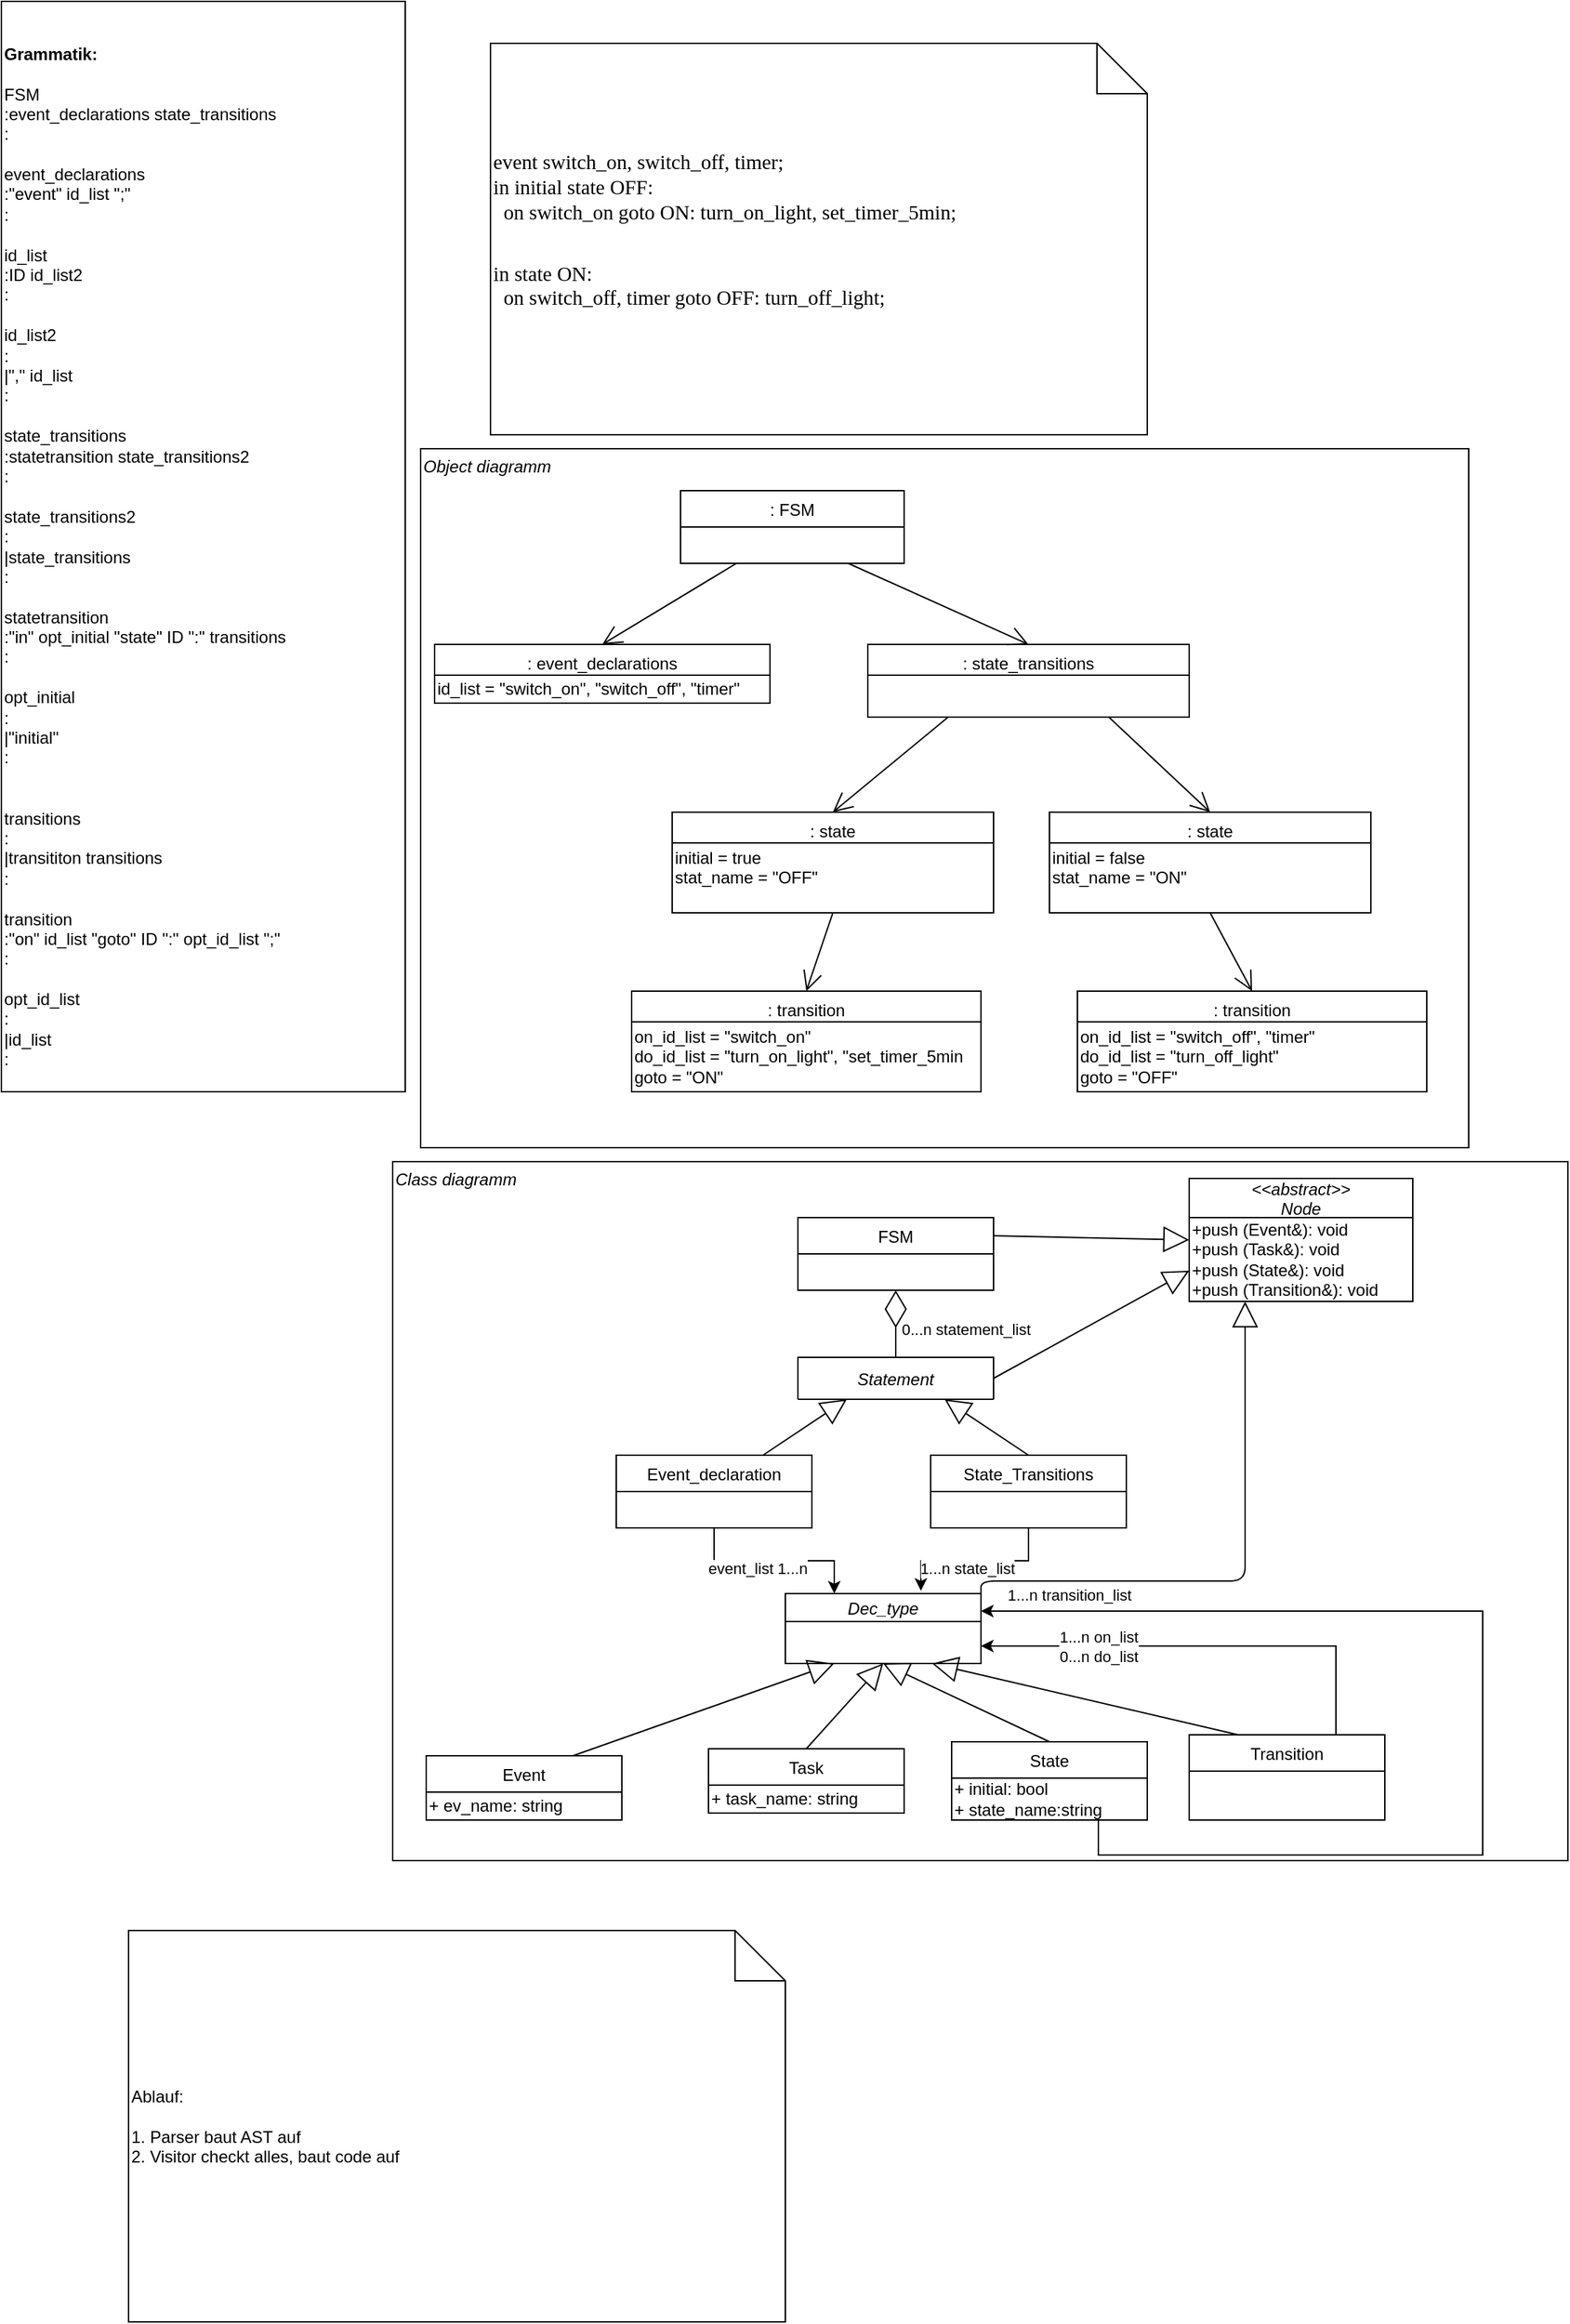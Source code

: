 <mxfile version="13.9.0" type="github">
  <diagram id="VAAiEscxtQo0bk0bTV3w" name="Page-1">
    <mxGraphModel dx="901" dy="451" grid="1" gridSize="10" guides="1" tooltips="1" connect="1" arrows="1" fold="1" page="1" pageScale="1" pageWidth="827" pageHeight="1169" math="0" shadow="0" extFonts="Permanent Marker^https://fonts.googleapis.com/css?family=Permanent+Marker">
      <root>
        <mxCell id="0" />
        <mxCell id="1" parent="0" />
        <mxCell id="qd86TqnkqC9Rq4TNaDRR-52" value="&lt;div&gt;&lt;i&gt;Object diagramm&lt;/i&gt;&lt;/div&gt;&lt;div&gt;&lt;i&gt;&lt;br&gt;&lt;/i&gt;&lt;/div&gt;&lt;div&gt;&lt;i&gt;&lt;br&gt;&lt;/i&gt;&lt;/div&gt;&lt;div&gt;&lt;i&gt;&lt;br&gt;&lt;/i&gt;&lt;/div&gt;&lt;div&gt;&lt;i&gt;&lt;br&gt;&lt;/i&gt;&lt;/div&gt;&lt;div&gt;&lt;i&gt;&lt;br&gt;&lt;/i&gt;&lt;/div&gt;&lt;div&gt;&lt;i&gt;&lt;br&gt;&lt;/i&gt;&lt;/div&gt;&lt;div&gt;&lt;i&gt;&lt;br&gt;&lt;/i&gt;&lt;/div&gt;&lt;div&gt;&lt;i&gt;&lt;br&gt;&lt;/i&gt;&lt;/div&gt;&lt;div&gt;&lt;i&gt;&lt;br&gt;&lt;/i&gt;&lt;/div&gt;&lt;div&gt;&lt;i&gt;&lt;br&gt;&lt;/i&gt;&lt;/div&gt;&lt;div&gt;&lt;i&gt;&lt;br&gt;&lt;/i&gt;&lt;/div&gt;&lt;div&gt;&lt;i&gt;&lt;br&gt;&lt;/i&gt;&lt;/div&gt;&lt;div&gt;&lt;i&gt;&lt;br&gt;&lt;/i&gt;&lt;/div&gt;&lt;div&gt;&lt;i&gt;&lt;br&gt;&lt;/i&gt;&lt;/div&gt;&lt;div&gt;&lt;i&gt;&lt;br&gt;&lt;/i&gt;&lt;/div&gt;&lt;div&gt;&lt;i&gt;&lt;br&gt;&lt;/i&gt;&lt;/div&gt;&lt;div&gt;&lt;i&gt;&lt;br&gt;&lt;/i&gt;&lt;/div&gt;&lt;div&gt;&lt;i&gt;&lt;br&gt;&lt;/i&gt;&lt;/div&gt;&lt;div&gt;&lt;i&gt;&lt;br&gt;&lt;/i&gt;&lt;/div&gt;&lt;div&gt;&lt;i&gt;&lt;br&gt;&lt;/i&gt;&lt;/div&gt;&lt;div&gt;&lt;i&gt;&lt;br&gt;&lt;/i&gt;&lt;/div&gt;&lt;div&gt;&lt;i&gt;&lt;br&gt;&lt;/i&gt;&lt;/div&gt;&lt;div&gt;&lt;i&gt;&lt;br&gt;&lt;/i&gt;&lt;/div&gt;&lt;div&gt;&lt;i&gt;&lt;br&gt;&lt;/i&gt;&lt;/div&gt;&lt;div&gt;&lt;i&gt;&lt;br&gt;&lt;/i&gt;&lt;/div&gt;&lt;div&gt;&lt;i&gt;&lt;br&gt;&lt;/i&gt;&lt;/div&gt;&lt;div&gt;&lt;i&gt;&lt;br&gt;&lt;/i&gt;&lt;/div&gt;&lt;div&gt;&lt;i&gt;&lt;br&gt;&lt;/i&gt;&lt;/div&gt;&lt;div&gt;&lt;i&gt;&lt;br&gt;&lt;/i&gt;&lt;/div&gt;&lt;div&gt;&lt;i&gt;&lt;br&gt;&lt;/i&gt;&lt;/div&gt;&lt;div&gt;&lt;i&gt;&lt;br&gt;&lt;/i&gt;&lt;/div&gt;&lt;div&gt;&lt;i&gt;&lt;br&gt;&lt;/i&gt;&lt;/div&gt;&lt;div&gt;&lt;i&gt;&lt;br&gt;&lt;/i&gt;&lt;/div&gt;" style="rounded=0;whiteSpace=wrap;html=1;align=left;" parent="1" vertex="1">
          <mxGeometry x="340" y="350" width="750" height="500" as="geometry" />
        </mxCell>
        <mxCell id="qd86TqnkqC9Rq4TNaDRR-1" value="&lt;div align=&quot;left&quot;&gt;&lt;br&gt;&lt;/div&gt;&lt;div align=&quot;left&quot;&gt;&lt;b&gt;Grammatik:&lt;/b&gt;&lt;/div&gt;&lt;div align=&quot;left&quot;&gt;&lt;b&gt;&lt;br&gt;&lt;/b&gt;&lt;/div&gt;&lt;div align=&quot;left&quot;&gt;FSM&lt;/div&gt;&lt;div align=&quot;left&quot;&gt;:event_declarations state_transitions&lt;br&gt;&lt;/div&gt;&lt;div align=&quot;left&quot;&gt;:&lt;/div&gt;&lt;div align=&quot;left&quot;&gt;&lt;br&gt;&lt;/div&gt;&lt;div align=&quot;left&quot;&gt;event_declarations&lt;/div&gt;&lt;div align=&quot;left&quot;&gt;:&quot;event&quot; id_list &quot;;&quot;&lt;/div&gt;&lt;div align=&quot;left&quot;&gt;:&lt;/div&gt;&lt;div align=&quot;left&quot;&gt;&lt;br&gt;&lt;/div&gt;&lt;div align=&quot;left&quot;&gt;id_list&lt;/div&gt;&lt;div align=&quot;left&quot;&gt;:ID id_list2&lt;/div&gt;&lt;div align=&quot;left&quot;&gt;:&lt;/div&gt;&lt;div align=&quot;left&quot;&gt;&lt;br&gt;&lt;/div&gt;&lt;div align=&quot;left&quot;&gt;id_list2&lt;/div&gt;&lt;div align=&quot;left&quot;&gt;:&lt;/div&gt;&lt;div align=&quot;left&quot;&gt;|&quot;,&quot; id_list&lt;/div&gt;&lt;div align=&quot;left&quot;&gt;:&lt;/div&gt;&lt;div align=&quot;left&quot;&gt;&lt;br&gt;&lt;/div&gt;&lt;div align=&quot;left&quot;&gt;state_transitions&lt;/div&gt;&lt;div align=&quot;left&quot;&gt;:statetransition state_transitions2&lt;/div&gt;&lt;div align=&quot;left&quot;&gt;:&lt;/div&gt;&lt;div align=&quot;left&quot;&gt;&lt;br&gt;&lt;/div&gt;&lt;div align=&quot;left&quot;&gt;state_transitions2&lt;/div&gt;&lt;div align=&quot;left&quot;&gt;:&lt;/div&gt;&lt;div align=&quot;left&quot;&gt;|state_transitions&lt;/div&gt;&lt;div align=&quot;left&quot;&gt;:&lt;/div&gt;&lt;div align=&quot;left&quot;&gt;&lt;br&gt;&lt;/div&gt;&lt;div align=&quot;left&quot;&gt;statetransition&lt;/div&gt;&lt;div align=&quot;left&quot;&gt;:&quot;in&quot; opt_initial &quot;state&quot; ID &quot;:&quot; transitions&lt;/div&gt;&lt;div align=&quot;left&quot;&gt;:&lt;/div&gt;&lt;div align=&quot;left&quot;&gt;&lt;br&gt;&lt;/div&gt;&lt;div align=&quot;left&quot;&gt;opt_initial&lt;/div&gt;&lt;div align=&quot;left&quot;&gt;:&lt;/div&gt;&lt;div align=&quot;left&quot;&gt;|&quot;initial&quot;&lt;/div&gt;&lt;div align=&quot;left&quot;&gt;:&lt;/div&gt;&lt;div align=&quot;left&quot;&gt;&lt;br&gt;&lt;/div&gt;&lt;div align=&quot;left&quot;&gt;&lt;br&gt;&lt;/div&gt;&lt;div align=&quot;left&quot;&gt;transitions&lt;/div&gt;&lt;div align=&quot;left&quot;&gt;:&lt;/div&gt;&lt;div align=&quot;left&quot;&gt;|transititon transitions&lt;/div&gt;&lt;div align=&quot;left&quot;&gt;:&lt;/div&gt;&lt;div align=&quot;left&quot;&gt;&lt;br&gt;&lt;/div&gt;&lt;div align=&quot;left&quot;&gt;transition&lt;/div&gt;&lt;div align=&quot;left&quot;&gt;:&quot;on&quot; id_list &quot;goto&quot; ID &quot;:&quot; opt_id_list &quot;;&quot;&lt;/div&gt;&lt;div align=&quot;left&quot;&gt;:&lt;/div&gt;&lt;div align=&quot;left&quot;&gt;&lt;br&gt;&lt;/div&gt;&lt;div align=&quot;left&quot;&gt;opt_id_list&lt;/div&gt;&lt;div align=&quot;left&quot;&gt;:&lt;/div&gt;&lt;div align=&quot;left&quot;&gt;|id_list&lt;/div&gt;&lt;div align=&quot;left&quot;&gt;:&lt;br&gt;&lt;/div&gt;" style="rounded=0;whiteSpace=wrap;html=1;align=left;" parent="1" vertex="1">
          <mxGeometry x="40" y="30" width="289" height="780" as="geometry" />
        </mxCell>
        <mxCell id="qd86TqnkqC9Rq4TNaDRR-13" value=": event_declarations" style="swimlane;fontStyle=0;align=center;verticalAlign=top;childLayout=stackLayout;horizontal=1;startSize=22;horizontalStack=0;resizeParent=1;resizeParentMax=0;resizeLast=0;collapsible=1;marginBottom=0;" parent="1" vertex="1">
          <mxGeometry x="350" y="490" width="240" height="42" as="geometry" />
        </mxCell>
        <mxCell id="qd86TqnkqC9Rq4TNaDRR-26" value="id_list = &quot;switch_on&quot;, &quot;switch_off&quot;, &quot;timer&quot;" style="text;html=1;align=left;verticalAlign=middle;resizable=0;points=[];autosize=1;" parent="qd86TqnkqC9Rq4TNaDRR-13" vertex="1">
          <mxGeometry y="22" width="240" height="20" as="geometry" />
        </mxCell>
        <mxCell id="qd86TqnkqC9Rq4TNaDRR-18" value=": FSM" style="swimlane;fontStyle=0;align=center;verticalAlign=top;childLayout=stackLayout;horizontal=1;startSize=26;horizontalStack=0;resizeParent=1;resizeParentMax=0;resizeLast=0;collapsible=1;marginBottom=0;" parent="1" vertex="1">
          <mxGeometry x="526" y="380" width="160" height="52" as="geometry" />
        </mxCell>
        <mxCell id="qd86TqnkqC9Rq4TNaDRR-20" value="&lt;br&gt;&lt;div align=&quot;left&quot;&gt;&lt;code style=&quot;margin: 0in ; font-family: &amp;#34;consolas&amp;#34; ; font-size: 11.0pt&quot;&gt;event switch_on, switch_off, timer;&lt;/code&gt;&lt;code style=&quot;margin: 0in ; font-family: &amp;#34;consolas&amp;#34; ; font-size: 11.0pt&quot;&gt;&lt;br&gt;&lt;/code&gt;&lt;/div&gt;&lt;div align=&quot;left&quot;&gt;&lt;code style=&quot;margin: 0in ; font-family: &amp;#34;consolas&amp;#34; ; font-size: 11.0pt&quot;&gt;in initia&lt;/code&gt;&lt;code style=&quot;margin: 0in ; font-family: &amp;#34;consolas&amp;#34; ; font-size: 11.0pt&quot;&gt;l state OFF:&lt;/code&gt;&lt;code style=&quot;margin: 0in ; font-family: &amp;#34;consolas&amp;#34; ; font-size: 11.0pt&quot;&gt;&lt;br&gt;&lt;/code&gt;&lt;/div&gt;&lt;div align=&quot;left&quot;&gt;&lt;code style=&quot;margin: 0in ; font-family: &amp;#34;consolas&amp;#34; ; font-size: 11.0pt&quot;&gt;&amp;nbsp; o&lt;/code&gt;&lt;code style=&quot;margin: 0in ; font-family: &amp;#34;consolas&amp;#34; ; font-size: 11.0pt&quot;&gt;n switch_on goto ON: turn_on_light, set_timer_5min;&lt;/code&gt;&lt;br&gt;&lt;br&gt;&lt;p&gt;&lt;code style=&quot;margin: 0in ; font-family: &amp;#34;consolas&amp;#34; ; font-size: 11.0pt&quot;&gt;in state ON:&lt;/code&gt;&lt;code style=&quot;margin: 0in ; font-family: &amp;#34;consolas&amp;#34; ; font-size: 11.0pt&quot;&gt;&lt;br&gt;&amp;nbsp; on&lt;/code&gt;&lt;code style=&quot;margin: 0in ; font-family: &amp;#34;consolas&amp;#34; ; font-size: 11.0pt&quot;&gt; switch_off, timer goto OFF: turn_off_light;&lt;/code&gt;&lt;br&gt;&lt;/p&gt;&lt;br&gt;&lt;/div&gt;" style="shape=note;size=36;whiteSpace=wrap;html=1;align=left;" parent="1" vertex="1">
          <mxGeometry x="390" y="60" width="470" height="280" as="geometry" />
        </mxCell>
        <mxCell id="qd86TqnkqC9Rq4TNaDRR-28" value="" style="endArrow=open;endFill=1;endSize=12;html=1;entryX=0.5;entryY=0;entryDx=0;entryDy=0;exitX=0.25;exitY=1;exitDx=0;exitDy=0;" parent="1" source="qd86TqnkqC9Rq4TNaDRR-18" target="qd86TqnkqC9Rq4TNaDRR-13" edge="1">
          <mxGeometry width="160" relative="1" as="geometry">
            <mxPoint x="430" y="830" as="sourcePoint" />
            <mxPoint x="590" y="830" as="targetPoint" />
          </mxGeometry>
        </mxCell>
        <mxCell id="qd86TqnkqC9Rq4TNaDRR-29" value=": state_transitions" style="swimlane;fontStyle=0;align=center;verticalAlign=top;childLayout=stackLayout;horizontal=1;startSize=22;horizontalStack=0;resizeParent=1;resizeParentMax=0;resizeLast=0;collapsible=1;marginBottom=0;" parent="1" vertex="1">
          <mxGeometry x="660" y="490" width="230" height="52" as="geometry" />
        </mxCell>
        <mxCell id="qd86TqnkqC9Rq4TNaDRR-34" value=": state" style="swimlane;fontStyle=0;align=center;verticalAlign=top;childLayout=stackLayout;horizontal=1;startSize=22;horizontalStack=0;resizeParent=1;resizeParentMax=0;resizeLast=0;collapsible=1;marginBottom=0;" parent="1" vertex="1">
          <mxGeometry x="520" y="610" width="230" height="72" as="geometry" />
        </mxCell>
        <mxCell id="qd86TqnkqC9Rq4TNaDRR-35" value="&lt;div align=&quot;left&quot;&gt;initial = true&lt;/div&gt;&lt;div align=&quot;left&quot;&gt;stat_name = &quot;OFF&quot;&lt;/div&gt;&lt;div align=&quot;left&quot;&gt;&lt;br&gt;&lt;/div&gt;" style="text;html=1;align=left;verticalAlign=middle;resizable=0;points=[];autosize=1;" parent="qd86TqnkqC9Rq4TNaDRR-34" vertex="1">
          <mxGeometry y="22" width="230" height="50" as="geometry" />
        </mxCell>
        <mxCell id="qd86TqnkqC9Rq4TNaDRR-37" value="" style="endArrow=open;endFill=1;endSize=12;html=1;entryX=0.5;entryY=0;entryDx=0;entryDy=0;exitX=0.75;exitY=1;exitDx=0;exitDy=0;" parent="1" source="qd86TqnkqC9Rq4TNaDRR-18" target="qd86TqnkqC9Rq4TNaDRR-29" edge="1">
          <mxGeometry width="160" relative="1" as="geometry">
            <mxPoint x="576" y="442" as="sourcePoint" />
            <mxPoint x="480" y="500" as="targetPoint" />
          </mxGeometry>
        </mxCell>
        <mxCell id="qd86TqnkqC9Rq4TNaDRR-38" value="" style="endArrow=open;endFill=1;endSize=12;html=1;entryX=0.5;entryY=0;entryDx=0;entryDy=0;exitX=0.25;exitY=1;exitDx=0;exitDy=0;" parent="1" source="qd86TqnkqC9Rq4TNaDRR-29" target="qd86TqnkqC9Rq4TNaDRR-34" edge="1">
          <mxGeometry width="160" relative="1" as="geometry">
            <mxPoint x="656" y="442" as="sourcePoint" />
            <mxPoint x="785" y="500" as="targetPoint" />
          </mxGeometry>
        </mxCell>
        <mxCell id="qd86TqnkqC9Rq4TNaDRR-39" value=": transition" style="swimlane;fontStyle=0;align=center;verticalAlign=top;childLayout=stackLayout;horizontal=1;startSize=22;horizontalStack=0;resizeParent=1;resizeParentMax=0;resizeLast=0;collapsible=1;marginBottom=0;" parent="1" vertex="1">
          <mxGeometry x="491" y="738" width="250" height="72" as="geometry" />
        </mxCell>
        <mxCell id="qd86TqnkqC9Rq4TNaDRR-40" value="&lt;div&gt;on_id_list = &quot;switch_on&quot;&lt;/div&gt;&lt;div&gt;do_id_list = &quot;turn_on_light&quot;, &quot;set_timer_5min&lt;br&gt;&lt;/div&gt;&lt;div&gt;goto = &quot;ON&quot;&lt;br&gt;&lt;/div&gt;" style="text;html=1;align=left;verticalAlign=middle;resizable=0;points=[];autosize=1;" parent="qd86TqnkqC9Rq4TNaDRR-39" vertex="1">
          <mxGeometry y="22" width="250" height="50" as="geometry" />
        </mxCell>
        <mxCell id="qd86TqnkqC9Rq4TNaDRR-41" value="" style="endArrow=open;endFill=1;endSize=12;html=1;entryX=0.5;entryY=0;entryDx=0;entryDy=0;exitX=0.5;exitY=1;exitDx=0;exitDy=0;" parent="1" source="qd86TqnkqC9Rq4TNaDRR-34" target="qd86TqnkqC9Rq4TNaDRR-39" edge="1">
          <mxGeometry width="160" relative="1" as="geometry">
            <mxPoint x="720" y="710" as="sourcePoint" />
            <mxPoint x="616" y="630" as="targetPoint" />
          </mxGeometry>
        </mxCell>
        <mxCell id="qd86TqnkqC9Rq4TNaDRR-42" value=": state" style="swimlane;fontStyle=0;align=center;verticalAlign=top;childLayout=stackLayout;horizontal=1;startSize=22;horizontalStack=0;resizeParent=1;resizeParentMax=0;resizeLast=0;collapsible=1;marginBottom=0;" parent="1" vertex="1">
          <mxGeometry x="790" y="610" width="230" height="72" as="geometry" />
        </mxCell>
        <mxCell id="qd86TqnkqC9Rq4TNaDRR-43" value="&lt;div align=&quot;left&quot;&gt;initial = false&lt;/div&gt;&lt;div align=&quot;left&quot;&gt;stat_name = &quot;ON&quot;&lt;/div&gt;&lt;div align=&quot;left&quot;&gt;&lt;br&gt;&lt;/div&gt;" style="text;html=1;align=left;verticalAlign=middle;resizable=0;points=[];autosize=1;" parent="qd86TqnkqC9Rq4TNaDRR-42" vertex="1">
          <mxGeometry y="22" width="230" height="50" as="geometry" />
        </mxCell>
        <mxCell id="qd86TqnkqC9Rq4TNaDRR-44" value="" style="endArrow=open;endFill=1;endSize=12;html=1;entryX=0.5;entryY=0;entryDx=0;entryDy=0;exitX=0.75;exitY=1;exitDx=0;exitDy=0;" parent="1" source="qd86TqnkqC9Rq4TNaDRR-29" target="qd86TqnkqC9Rq4TNaDRR-42" edge="1">
          <mxGeometry width="160" relative="1" as="geometry">
            <mxPoint x="727.5" y="552" as="sourcePoint" />
            <mxPoint x="645" y="620" as="targetPoint" />
          </mxGeometry>
        </mxCell>
        <mxCell id="qd86TqnkqC9Rq4TNaDRR-48" value="" style="endArrow=open;endFill=1;endSize=12;html=1;entryX=0.5;entryY=0;entryDx=0;entryDy=0;exitX=0.5;exitY=1;exitDx=0;exitDy=0;" parent="1" source="qd86TqnkqC9Rq4TNaDRR-42" target="qd86TqnkqC9Rq4TNaDRR-49" edge="1">
          <mxGeometry width="160" relative="1" as="geometry">
            <mxPoint x="842.5" y="552" as="sourcePoint" />
            <mxPoint x="942" y="738" as="targetPoint" />
          </mxGeometry>
        </mxCell>
        <mxCell id="qd86TqnkqC9Rq4TNaDRR-49" value=": transition" style="swimlane;fontStyle=0;align=center;verticalAlign=top;childLayout=stackLayout;horizontal=1;startSize=22;horizontalStack=0;resizeParent=1;resizeParentMax=0;resizeLast=0;collapsible=1;marginBottom=0;" parent="1" vertex="1">
          <mxGeometry x="810" y="738" width="250" height="72" as="geometry" />
        </mxCell>
        <mxCell id="qd86TqnkqC9Rq4TNaDRR-50" value="&lt;div&gt;on_id_list = &quot;switch_off&quot;, &quot;timer&quot;&lt;br&gt;&lt;/div&gt;&lt;div&gt;do_id_list = &quot;turn_off_light&quot;&lt;br&gt;&lt;/div&gt;&lt;div&gt;goto = &quot;OFF&quot;&lt;br&gt;&lt;/div&gt;" style="text;html=1;align=left;verticalAlign=middle;resizable=0;points=[];autosize=1;" parent="qd86TqnkqC9Rq4TNaDRR-49" vertex="1">
          <mxGeometry y="22" width="250" height="50" as="geometry" />
        </mxCell>
        <mxCell id="qd86TqnkqC9Rq4TNaDRR-53" value="&lt;div&gt;&lt;i&gt;Class diagramm&lt;/i&gt;&lt;/div&gt;&lt;div&gt;&lt;i&gt;&lt;br&gt;&lt;/i&gt;&lt;/div&gt;&lt;div&gt;&lt;i&gt;&lt;br&gt;&lt;/i&gt;&lt;/div&gt;&lt;div&gt;&lt;i&gt;&lt;br&gt;&lt;/i&gt;&lt;/div&gt;&lt;div&gt;&lt;i&gt;&lt;br&gt;&lt;/i&gt;&lt;/div&gt;&lt;div&gt;&lt;i&gt;&lt;br&gt;&lt;/i&gt;&lt;/div&gt;&lt;div&gt;&lt;i&gt;&lt;br&gt;&lt;/i&gt;&lt;/div&gt;&lt;div&gt;&lt;i&gt;&lt;br&gt;&lt;/i&gt;&lt;/div&gt;&lt;div&gt;&lt;i&gt;&lt;br&gt;&lt;/i&gt;&lt;/div&gt;&lt;div&gt;&lt;i&gt;&lt;br&gt;&lt;/i&gt;&lt;/div&gt;&lt;div&gt;&lt;i&gt;&lt;br&gt;&lt;/i&gt;&lt;/div&gt;&lt;div&gt;&lt;i&gt;&lt;br&gt;&lt;/i&gt;&lt;/div&gt;&lt;div&gt;&lt;i&gt;&lt;br&gt;&lt;/i&gt;&lt;/div&gt;&lt;div&gt;&lt;i&gt;&lt;br&gt;&lt;/i&gt;&lt;/div&gt;&lt;div&gt;&lt;i&gt;&lt;br&gt;&lt;/i&gt;&lt;/div&gt;&lt;div&gt;&lt;i&gt;&lt;br&gt;&lt;/i&gt;&lt;/div&gt;&lt;div&gt;&lt;i&gt;&lt;br&gt;&lt;/i&gt;&lt;/div&gt;&lt;div&gt;&lt;i&gt;&lt;br&gt;&lt;/i&gt;&lt;/div&gt;&lt;div&gt;&lt;i&gt;&lt;br&gt;&lt;/i&gt;&lt;/div&gt;&lt;div&gt;&lt;i&gt;&lt;br&gt;&lt;/i&gt;&lt;/div&gt;&lt;div&gt;&lt;i&gt;&lt;br&gt;&lt;/i&gt;&lt;/div&gt;&lt;div&gt;&lt;i&gt;&lt;br&gt;&lt;/i&gt;&lt;/div&gt;&lt;div&gt;&lt;i&gt;&lt;br&gt;&lt;/i&gt;&lt;/div&gt;&lt;div&gt;&lt;i&gt;&lt;br&gt;&lt;/i&gt;&lt;/div&gt;&lt;div&gt;&lt;i&gt;&lt;br&gt;&lt;/i&gt;&lt;/div&gt;&lt;div&gt;&lt;i&gt;&lt;br&gt;&lt;/i&gt;&lt;/div&gt;&lt;div&gt;&lt;i&gt;&lt;br&gt;&lt;/i&gt;&lt;/div&gt;&lt;div&gt;&lt;i&gt;&lt;br&gt;&lt;/i&gt;&lt;/div&gt;&lt;div&gt;&lt;i&gt;&lt;br&gt;&lt;/i&gt;&lt;/div&gt;&lt;div&gt;&lt;i&gt;&lt;br&gt;&lt;/i&gt;&lt;/div&gt;&lt;div&gt;&lt;i&gt;&lt;br&gt;&lt;/i&gt;&lt;/div&gt;&lt;div&gt;&lt;i&gt;&lt;br&gt;&lt;/i&gt;&lt;/div&gt;&lt;div&gt;&lt;i&gt;&lt;br&gt;&lt;/i&gt;&lt;/div&gt;&lt;div&gt;&lt;i&gt;&lt;br&gt;&lt;/i&gt;&lt;/div&gt;" style="rounded=0;whiteSpace=wrap;html=1;align=left;" parent="1" vertex="1">
          <mxGeometry x="320" y="860" width="841" height="500" as="geometry" />
        </mxCell>
        <mxCell id="qd86TqnkqC9Rq4TNaDRR-54" value="FSM" style="swimlane;fontStyle=0;childLayout=stackLayout;horizontal=1;startSize=26;fillColor=none;horizontalStack=0;resizeParent=1;resizeParentMax=0;resizeLast=0;collapsible=1;marginBottom=0;" parent="1" vertex="1">
          <mxGeometry x="610" y="900" width="140" height="52" as="geometry" />
        </mxCell>
        <mxCell id="qd86TqnkqC9Rq4TNaDRR-55" value="&#xa;" style="text;strokeColor=none;fillColor=none;align=left;verticalAlign=top;spacingLeft=4;spacingRight=4;overflow=hidden;rotatable=0;points=[[0,0.5],[1,0.5]];portConstraint=eastwest;" parent="qd86TqnkqC9Rq4TNaDRR-54" vertex="1">
          <mxGeometry y="26" width="140" height="26" as="geometry" />
        </mxCell>
        <mxCell id="qd86TqnkqC9Rq4TNaDRR-58" value="Statement" style="swimlane;fontStyle=2;childLayout=stackLayout;horizontal=1;startSize=40;fillColor=none;horizontalStack=0;resizeParent=1;resizeParentMax=0;resizeLast=0;collapsible=1;marginBottom=0;" parent="1" vertex="1">
          <mxGeometry x="610" y="1000" width="140" height="30" as="geometry" />
        </mxCell>
        <mxCell id="qd86TqnkqC9Rq4TNaDRR-60" value="&lt;div&gt;0...n statement_list&lt;br&gt;&lt;/div&gt;" style="endArrow=diamondThin;endFill=0;endSize=24;html=1;entryX=0.5;entryY=1;entryDx=0;entryDy=0;exitX=0.5;exitY=0;exitDx=0;exitDy=0;" parent="1" source="qd86TqnkqC9Rq4TNaDRR-58" target="qd86TqnkqC9Rq4TNaDRR-54" edge="1">
          <mxGeometry x="-0.167" y="-50" width="160" relative="1" as="geometry">
            <mxPoint x="540" y="1150" as="sourcePoint" />
            <mxPoint x="700" y="1150" as="targetPoint" />
            <mxPoint as="offset" />
          </mxGeometry>
        </mxCell>
        <mxCell id="qd86TqnkqC9Rq4TNaDRR-81" value="event_list 1...n" style="edgeStyle=orthogonalEdgeStyle;rounded=0;orthogonalLoop=1;jettySize=auto;html=1;exitX=0.5;exitY=1;exitDx=0;exitDy=0;entryX=0.25;entryY=0;entryDx=0;entryDy=0;" parent="1" source="qd86TqnkqC9Rq4TNaDRR-61" target="qd86TqnkqC9Rq4TNaDRR-76" edge="1">
          <mxGeometry x="-0.196" y="-4" relative="1" as="geometry">
            <mxPoint x="1" y="1" as="offset" />
          </mxGeometry>
        </mxCell>
        <mxCell id="qd86TqnkqC9Rq4TNaDRR-61" value="Event_declaration" style="swimlane;fontStyle=0;childLayout=stackLayout;horizontal=1;startSize=26;fillColor=none;horizontalStack=0;resizeParent=1;resizeParentMax=0;resizeLast=0;collapsible=1;marginBottom=0;" parent="1" vertex="1">
          <mxGeometry x="480" y="1070" width="140" height="52" as="geometry" />
        </mxCell>
        <mxCell id="qd86TqnkqC9Rq4TNaDRR-64" value="&lt;div&gt;&lt;br&gt;&lt;/div&gt;" style="endArrow=block;endSize=16;endFill=0;html=1;entryX=0.25;entryY=1;entryDx=0;entryDy=0;exitX=0.75;exitY=0;exitDx=0;exitDy=0;" parent="1" source="qd86TqnkqC9Rq4TNaDRR-61" target="qd86TqnkqC9Rq4TNaDRR-58" edge="1">
          <mxGeometry x="-0.058" y="1" width="160" relative="1" as="geometry">
            <mxPoint x="670" y="1160" as="sourcePoint" />
            <mxPoint x="830" y="1160" as="targetPoint" />
            <mxPoint as="offset" />
          </mxGeometry>
        </mxCell>
        <mxCell id="qd86TqnkqC9Rq4TNaDRR-82" value="1...n state_list" style="edgeStyle=orthogonalEdgeStyle;rounded=0;orthogonalLoop=1;jettySize=auto;html=1;exitX=0.5;exitY=1;exitDx=0;exitDy=0;entryX=0.693;entryY=-0.04;entryDx=0;entryDy=0;entryPerimeter=0;" parent="1" source="qd86TqnkqC9Rq4TNaDRR-65" target="qd86TqnkqC9Rq4TNaDRR-76" edge="1">
          <mxGeometry x="0.123" y="5" relative="1" as="geometry">
            <mxPoint x="1" as="offset" />
          </mxGeometry>
        </mxCell>
        <mxCell id="qd86TqnkqC9Rq4TNaDRR-65" value="State_Transitions" style="swimlane;fontStyle=0;childLayout=stackLayout;horizontal=1;startSize=26;fillColor=none;horizontalStack=0;resizeParent=1;resizeParentMax=0;resizeLast=0;collapsible=1;marginBottom=0;" parent="1" vertex="1">
          <mxGeometry x="705" y="1070" width="140" height="52" as="geometry" />
        </mxCell>
        <mxCell id="qd86TqnkqC9Rq4TNaDRR-67" value="&lt;div&gt;&lt;br&gt;&lt;/div&gt;" style="endArrow=block;endSize=16;endFill=0;html=1;entryX=0.75;entryY=1;entryDx=0;entryDy=0;exitX=0.5;exitY=0;exitDx=0;exitDy=0;" parent="1" source="qd86TqnkqC9Rq4TNaDRR-65" target="qd86TqnkqC9Rq4TNaDRR-58" edge="1">
          <mxGeometry x="-0.058" y="1" width="160" relative="1" as="geometry">
            <mxPoint x="595" y="1080" as="sourcePoint" />
            <mxPoint x="655" y="1040" as="targetPoint" />
            <mxPoint as="offset" />
          </mxGeometry>
        </mxCell>
        <mxCell id="qd86TqnkqC9Rq4TNaDRR-68" value="Event" style="swimlane;fontStyle=0;childLayout=stackLayout;horizontal=1;startSize=26;fillColor=none;horizontalStack=0;resizeParent=1;resizeParentMax=0;resizeLast=0;collapsible=1;marginBottom=0;" parent="1" vertex="1">
          <mxGeometry x="344" y="1285" width="140" height="46" as="geometry" />
        </mxCell>
        <mxCell id="qd86TqnkqC9Rq4TNaDRR-71" value="+ ev_name: string" style="text;html=1;align=left;verticalAlign=middle;resizable=0;points=[];autosize=1;" parent="qd86TqnkqC9Rq4TNaDRR-68" vertex="1">
          <mxGeometry y="26" width="140" height="20" as="geometry" />
        </mxCell>
        <mxCell id="qd86TqnkqC9Rq4TNaDRR-85" value="&lt;div&gt;1...n on_list&lt;/div&gt;0...n do_list" style="edgeStyle=orthogonalEdgeStyle;rounded=0;orthogonalLoop=1;jettySize=auto;html=1;exitX=0.75;exitY=0;exitDx=0;exitDy=0;entryX=1;entryY=0.75;entryDx=0;entryDy=0;" parent="1" source="qd86TqnkqC9Rq4TNaDRR-72" target="qd86TqnkqC9Rq4TNaDRR-76" edge="1">
          <mxGeometry x="0.508" y="-5" relative="1" as="geometry">
            <mxPoint x="6" y="5" as="offset" />
          </mxGeometry>
        </mxCell>
        <mxCell id="qd86TqnkqC9Rq4TNaDRR-72" value="Transition" style="swimlane;fontStyle=0;childLayout=stackLayout;horizontal=1;startSize=26;fillColor=none;horizontalStack=0;resizeParent=1;resizeParentMax=0;resizeLast=0;collapsible=1;marginBottom=0;" parent="1" vertex="1">
          <mxGeometry x="890" y="1270" width="140" height="61" as="geometry" />
        </mxCell>
        <mxCell id="qd86TqnkqC9Rq4TNaDRR-84" value="1...n transition_list" style="edgeStyle=orthogonalEdgeStyle;rounded=0;orthogonalLoop=1;jettySize=auto;html=1;exitX=0.75;exitY=1;exitDx=0;exitDy=0;entryX=1;entryY=0.25;entryDx=0;entryDy=0;" parent="1" source="qd86TqnkqC9Rq4TNaDRR-74" target="qd86TqnkqC9Rq4TNaDRR-76" edge="1">
          <mxGeometry x="0.849" y="-12" relative="1" as="geometry">
            <Array as="points">
              <mxPoint x="825" y="1356" />
              <mxPoint x="1100" y="1356" />
              <mxPoint x="1100" y="1182" />
            </Array>
            <mxPoint as="offset" />
          </mxGeometry>
        </mxCell>
        <mxCell id="qd86TqnkqC9Rq4TNaDRR-74" value="State" style="swimlane;fontStyle=0;childLayout=stackLayout;horizontal=1;startSize=26;fillColor=none;horizontalStack=0;resizeParent=1;resizeParentMax=0;resizeLast=0;collapsible=1;marginBottom=0;" parent="1" vertex="1">
          <mxGeometry x="720" y="1275" width="140" height="56" as="geometry" />
        </mxCell>
        <mxCell id="qd86TqnkqC9Rq4TNaDRR-75" value="&lt;div align=&quot;left&quot;&gt;+ initial: bool&lt;/div&gt;&lt;div align=&quot;left&quot;&gt;+ state_name:string&lt;br&gt;&lt;/div&gt;" style="text;html=1;align=left;verticalAlign=middle;resizable=0;points=[];autosize=1;" parent="qd86TqnkqC9Rq4TNaDRR-74" vertex="1">
          <mxGeometry y="26" width="140" height="30" as="geometry" />
        </mxCell>
        <mxCell id="qd86TqnkqC9Rq4TNaDRR-76" value="Dec_type" style="swimlane;fontStyle=2;childLayout=stackLayout;horizontal=1;startSize=20;fillColor=none;horizontalStack=0;resizeParent=1;resizeParentMax=0;resizeLast=0;collapsible=1;marginBottom=0;" parent="1" vertex="1">
          <mxGeometry x="601" y="1169" width="140" height="50" as="geometry" />
        </mxCell>
        <mxCell id="qd86TqnkqC9Rq4TNaDRR-78" value="&lt;div&gt;&lt;br&gt;&lt;/div&gt;" style="endArrow=block;endSize=16;endFill=0;html=1;entryX=0.25;entryY=1;entryDx=0;entryDy=0;exitX=0.75;exitY=0;exitDx=0;exitDy=0;" parent="1" source="qd86TqnkqC9Rq4TNaDRR-68" target="qd86TqnkqC9Rq4TNaDRR-76" edge="1">
          <mxGeometry x="-0.058" y="1" width="160" relative="1" as="geometry">
            <mxPoint x="520" y="1240" as="sourcePoint" />
            <mxPoint x="580" y="1200" as="targetPoint" />
            <mxPoint as="offset" />
          </mxGeometry>
        </mxCell>
        <mxCell id="qd86TqnkqC9Rq4TNaDRR-79" value="&lt;div&gt;&lt;br&gt;&lt;/div&gt;" style="endArrow=block;endSize=16;endFill=0;html=1;entryX=0.5;entryY=1;entryDx=0;entryDy=0;exitX=0.5;exitY=0;exitDx=0;exitDy=0;" parent="1" source="qd86TqnkqC9Rq4TNaDRR-74" target="qd86TqnkqC9Rq4TNaDRR-76" edge="1">
          <mxGeometry x="-0.058" y="1" width="160" relative="1" as="geometry">
            <mxPoint x="565" y="1260" as="sourcePoint" />
            <mxPoint x="646" y="1229" as="targetPoint" />
            <mxPoint as="offset" />
          </mxGeometry>
        </mxCell>
        <mxCell id="qd86TqnkqC9Rq4TNaDRR-80" value="&lt;div&gt;&lt;br&gt;&lt;/div&gt;" style="endArrow=block;endSize=16;endFill=0;html=1;entryX=0.75;entryY=1;entryDx=0;entryDy=0;exitX=0.25;exitY=0;exitDx=0;exitDy=0;" parent="1" source="qd86TqnkqC9Rq4TNaDRR-72" target="qd86TqnkqC9Rq4TNaDRR-76" edge="1">
          <mxGeometry x="-0.058" y="1" width="160" relative="1" as="geometry">
            <mxPoint x="690" y="1260" as="sourcePoint" />
            <mxPoint x="681" y="1229" as="targetPoint" />
            <mxPoint as="offset" />
          </mxGeometry>
        </mxCell>
        <mxCell id="qd86TqnkqC9Rq4TNaDRR-89" value="&lt;div&gt;Ablauf:&lt;/div&gt;&lt;div&gt;&lt;br&gt;&lt;/div&gt;&lt;div&gt;1. Parser baut AST auf&lt;/div&gt;&lt;div&gt;2. Visitor checkt alles, baut code auf&lt;br&gt;&lt;/div&gt;" style="shape=note;size=36;whiteSpace=wrap;html=1;align=left;" parent="1" vertex="1">
          <mxGeometry x="131" y="1410" width="470" height="280" as="geometry" />
        </mxCell>
        <mxCell id="qd86TqnkqC9Rq4TNaDRR-90" value="Task" style="swimlane;fontStyle=0;childLayout=stackLayout;horizontal=1;startSize=26;fillColor=none;horizontalStack=0;resizeParent=1;resizeParentMax=0;resizeLast=0;collapsible=1;marginBottom=0;" parent="1" vertex="1">
          <mxGeometry x="546" y="1280" width="140" height="46" as="geometry" />
        </mxCell>
        <mxCell id="qd86TqnkqC9Rq4TNaDRR-92" value="&lt;div align=&quot;left&quot;&gt;+ task_name: string&lt;/div&gt;" style="text;html=1;align=left;verticalAlign=middle;resizable=0;points=[];autosize=1;" parent="qd86TqnkqC9Rq4TNaDRR-90" vertex="1">
          <mxGeometry y="26" width="140" height="20" as="geometry" />
        </mxCell>
        <mxCell id="qd86TqnkqC9Rq4TNaDRR-91" value="&lt;div&gt;&lt;br&gt;&lt;/div&gt;" style="endArrow=block;endSize=16;endFill=0;html=1;exitX=0.5;exitY=0;exitDx=0;exitDy=0;entryX=0.5;entryY=1;entryDx=0;entryDy=0;" parent="1" source="qd86TqnkqC9Rq4TNaDRR-90" target="qd86TqnkqC9Rq4TNaDRR-76" edge="1">
          <mxGeometry x="-0.058" y="1" width="160" relative="1" as="geometry">
            <mxPoint x="459" y="1295" as="sourcePoint" />
            <mxPoint x="650" y="1220" as="targetPoint" />
            <mxPoint as="offset" />
          </mxGeometry>
        </mxCell>
        <mxCell id="_82jTj0wabOVNb629D7D-1" value="&lt;&lt;abstract&gt;&gt;&#xa;Node" style="swimlane;fontStyle=2;childLayout=stackLayout;horizontal=1;startSize=28;fillColor=none;horizontalStack=0;resizeParent=1;resizeParentMax=0;resizeLast=0;collapsible=1;marginBottom=0;" parent="1" vertex="1">
          <mxGeometry x="890" y="872" width="160" height="88" as="geometry" />
        </mxCell>
        <mxCell id="_82jTj0wabOVNb629D7D-6" value="&lt;div&gt;+push (Event&amp;amp;): void&lt;/div&gt;&lt;div&gt;+push (Task&amp;amp;): void&lt;/div&gt;&lt;div&gt;+push (State&amp;amp;): void&lt;br&gt;&lt;/div&gt;&lt;div&gt;+push (Transition&amp;amp;): void&lt;br&gt;&lt;/div&gt;" style="text;html=1;align=left;verticalAlign=middle;resizable=0;points=[];autosize=1;" parent="_82jTj0wabOVNb629D7D-1" vertex="1">
          <mxGeometry y="28" width="160" height="60" as="geometry" />
        </mxCell>
        <mxCell id="_82jTj0wabOVNb629D7D-3" value="&lt;div&gt;&lt;br&gt;&lt;/div&gt;" style="endArrow=block;endSize=16;endFill=0;html=1;entryX=0;entryY=0.5;entryDx=0;entryDy=0;exitX=1;exitY=0.25;exitDx=0;exitDy=0;" parent="1" source="qd86TqnkqC9Rq4TNaDRR-54" target="_82jTj0wabOVNb629D7D-1" edge="1">
          <mxGeometry x="-0.058" y="1" width="160" relative="1" as="geometry">
            <mxPoint x="790" y="960" as="sourcePoint" />
            <mxPoint x="850" y="920" as="targetPoint" />
            <mxPoint as="offset" />
          </mxGeometry>
        </mxCell>
        <mxCell id="_82jTj0wabOVNb629D7D-4" value="&lt;div&gt;&lt;br&gt;&lt;/div&gt;" style="endArrow=block;endSize=16;endFill=0;html=1;entryX=0;entryY=0.75;entryDx=0;entryDy=0;exitX=1;exitY=0.5;exitDx=0;exitDy=0;" parent="1" source="qd86TqnkqC9Rq4TNaDRR-58" target="_82jTj0wabOVNb629D7D-1" edge="1">
          <mxGeometry x="-0.058" y="1" width="160" relative="1" as="geometry">
            <mxPoint x="760" y="923" as="sourcePoint" />
            <mxPoint x="900" y="935" as="targetPoint" />
            <mxPoint as="offset" />
          </mxGeometry>
        </mxCell>
        <mxCell id="_82jTj0wabOVNb629D7D-5" value="&lt;div&gt;&lt;br&gt;&lt;/div&gt;" style="endArrow=block;endSize=16;endFill=0;html=1;entryX=0.25;entryY=1;entryDx=0;entryDy=0;exitX=1;exitY=0;exitDx=0;exitDy=0;edgeStyle=orthogonalEdgeStyle;" parent="1" source="qd86TqnkqC9Rq4TNaDRR-76" target="_82jTj0wabOVNb629D7D-1" edge="1">
          <mxGeometry x="-0.355" y="-13" width="160" relative="1" as="geometry">
            <mxPoint x="760" y="1025" as="sourcePoint" />
            <mxPoint x="900" y="947.5" as="targetPoint" />
            <mxPoint as="offset" />
            <Array as="points">
              <mxPoint x="741" y="1160" />
              <mxPoint x="930" y="1160" />
            </Array>
          </mxGeometry>
        </mxCell>
      </root>
    </mxGraphModel>
  </diagram>
</mxfile>
